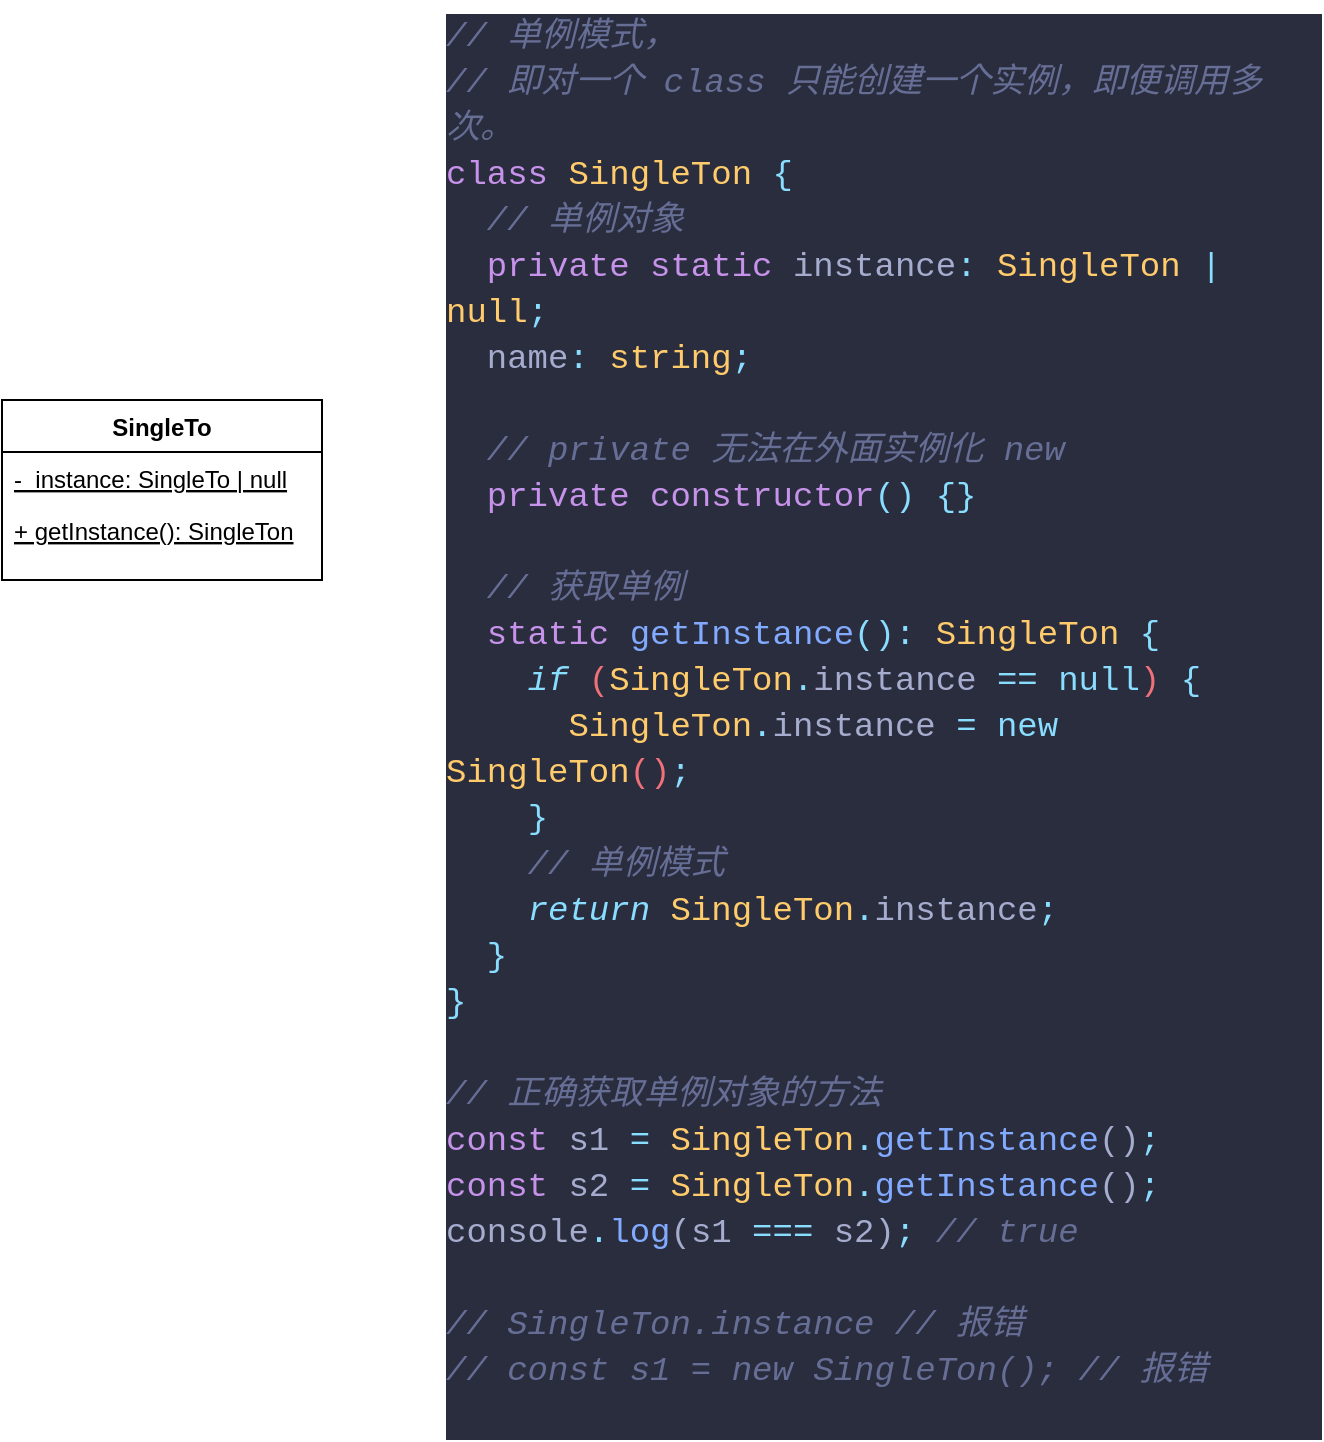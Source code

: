 <mxfile version="20.6.0" type="github">
  <diagram id="C5RBs43oDa-KdzZeNtuy" name="Page-1">
    <mxGraphModel dx="1422" dy="754" grid="1" gridSize="10" guides="1" tooltips="1" connect="1" arrows="1" fold="1" page="1" pageScale="1" pageWidth="827" pageHeight="1169" math="0" shadow="0">
      <root>
        <mxCell id="WIyWlLk6GJQsqaUBKTNV-0" />
        <mxCell id="WIyWlLk6GJQsqaUBKTNV-1" parent="WIyWlLk6GJQsqaUBKTNV-0" />
        <mxCell id="zkfFHV4jXpPFQw0GAbJ--0" value="SingleTo" style="swimlane;fontStyle=1;align=center;verticalAlign=top;childLayout=stackLayout;horizontal=1;startSize=26;horizontalStack=0;resizeParent=1;resizeLast=0;collapsible=1;marginBottom=0;rounded=0;shadow=0;strokeWidth=1;" parent="WIyWlLk6GJQsqaUBKTNV-1" vertex="1">
          <mxGeometry x="430" y="270" width="160" height="90" as="geometry">
            <mxRectangle x="230" y="140" width="160" height="26" as="alternateBounds" />
          </mxGeometry>
        </mxCell>
        <mxCell id="zkfFHV4jXpPFQw0GAbJ--1" value="-  instance: SingleTo | null" style="text;align=left;verticalAlign=top;spacingLeft=4;spacingRight=4;overflow=hidden;rotatable=0;points=[[0,0.5],[1,0.5]];portConstraint=eastwest;fontStyle=4" parent="zkfFHV4jXpPFQw0GAbJ--0" vertex="1">
          <mxGeometry y="26" width="160" height="26" as="geometry" />
        </mxCell>
        <mxCell id="zkfFHV4jXpPFQw0GAbJ--2" value="+ getInstance(): SingleTon" style="text;align=left;verticalAlign=top;spacingLeft=4;spacingRight=4;overflow=hidden;rotatable=0;points=[[0,0.5],[1,0.5]];portConstraint=eastwest;rounded=0;shadow=0;html=0;fontStyle=4" parent="zkfFHV4jXpPFQw0GAbJ--0" vertex="1">
          <mxGeometry y="52" width="160" height="26" as="geometry" />
        </mxCell>
        <mxCell id="V5HsmbXFk9gRu1Bdj2jP-0" value="&lt;div style=&quot;color: rgb(166, 172, 205); background-color: rgb(41, 45, 62); font-family: Consolas, &amp;quot;Courier New&amp;quot;, monospace; font-weight: normal; font-size: 17px; line-height: 23px;&quot;&gt;&lt;div&gt;&lt;span style=&quot;color: #676e95;font-style: italic;&quot;&gt;// 单例模式，&lt;/span&gt;&lt;/div&gt;&lt;div&gt;&lt;span style=&quot;color: #676e95;font-style: italic;&quot;&gt;// 即对一个 class 只能创建一个实例，即便调用多次。&lt;/span&gt;&lt;/div&gt;&lt;div&gt;&lt;span style=&quot;color: #c792ea;&quot;&gt;class&lt;/span&gt;&lt;span style=&quot;color: #a6accd;&quot;&gt; &lt;/span&gt;&lt;span style=&quot;color: #ffcb6b;&quot;&gt;SingleTon&lt;/span&gt;&lt;span style=&quot;color: #a6accd;&quot;&gt; &lt;/span&gt;&lt;span style=&quot;color: #89ddff;&quot;&gt;{&lt;/span&gt;&lt;/div&gt;&lt;div&gt;&lt;span style=&quot;color: #89ddff;&quot;&gt;&amp;nbsp; &lt;/span&gt;&lt;span style=&quot;color: #676e95;font-style: italic;&quot;&gt;// 单例对象&lt;/span&gt;&lt;/div&gt;&lt;div&gt;&lt;span style=&quot;color: #a6accd;&quot;&gt;&amp;nbsp; &lt;/span&gt;&lt;span style=&quot;color: #c792ea;&quot;&gt;private&lt;/span&gt;&lt;span style=&quot;color: #a6accd;&quot;&gt; &lt;/span&gt;&lt;span style=&quot;color: #c792ea;&quot;&gt;static&lt;/span&gt;&lt;span style=&quot;color: #a6accd;&quot;&gt; &lt;/span&gt;&lt;span style=&quot;color: #a6accd;&quot;&gt;instance&lt;/span&gt;&lt;span style=&quot;color: #89ddff;&quot;&gt;:&lt;/span&gt;&lt;span style=&quot;color: #a6accd;&quot;&gt; &lt;/span&gt;&lt;span style=&quot;color: #ffcb6b;&quot;&gt;SingleTon&lt;/span&gt;&lt;span style=&quot;color: #a6accd;&quot;&gt; &lt;/span&gt;&lt;span style=&quot;color: #89ddff;&quot;&gt;|&lt;/span&gt;&lt;span style=&quot;color: #a6accd;&quot;&gt; &lt;/span&gt;&lt;span style=&quot;color: #ffcb6b;&quot;&gt;null&lt;/span&gt;&lt;span style=&quot;color: #89ddff;&quot;&gt;;&lt;/span&gt;&lt;/div&gt;&lt;div&gt;&lt;span style=&quot;color: #a6accd;&quot;&gt;&amp;nbsp; &lt;/span&gt;&lt;span style=&quot;color: #a6accd;&quot;&gt;name&lt;/span&gt;&lt;span style=&quot;color: #89ddff;&quot;&gt;:&lt;/span&gt;&lt;span style=&quot;color: #a6accd;&quot;&gt; &lt;/span&gt;&lt;span style=&quot;color: #ffcb6b;&quot;&gt;string&lt;/span&gt;&lt;span style=&quot;color: #89ddff;&quot;&gt;;&lt;/span&gt;&lt;/div&gt;&lt;br&gt;&lt;div&gt;&lt;span style=&quot;color: #89ddff;&quot;&gt;&amp;nbsp; &lt;/span&gt;&lt;span style=&quot;color: #676e95;font-style: italic;&quot;&gt;// private 无法在外面实例化 new&lt;/span&gt;&lt;/div&gt;&lt;div&gt;&lt;span style=&quot;color: #a6accd;&quot;&gt;&amp;nbsp; &lt;/span&gt;&lt;span style=&quot;color: #c792ea;&quot;&gt;private&lt;/span&gt;&lt;span style=&quot;color: #a6accd;&quot;&gt; &lt;/span&gt;&lt;span style=&quot;color: #c792ea;&quot;&gt;constructor&lt;/span&gt;&lt;span style=&quot;color: #89ddff;&quot;&gt;()&lt;/span&gt;&lt;span style=&quot;color: #a6accd;&quot;&gt; &lt;/span&gt;&lt;span style=&quot;color: #89ddff;&quot;&gt;{}&lt;/span&gt;&lt;/div&gt;&lt;br&gt;&lt;div&gt;&lt;span style=&quot;color: #89ddff;&quot;&gt;&amp;nbsp; &lt;/span&gt;&lt;span style=&quot;color: #676e95;font-style: italic;&quot;&gt;// 获取单例&lt;/span&gt;&lt;/div&gt;&lt;div&gt;&lt;span style=&quot;color: #a6accd;&quot;&gt;&amp;nbsp; &lt;/span&gt;&lt;span style=&quot;color: #c792ea;&quot;&gt;static&lt;/span&gt;&lt;span style=&quot;color: #a6accd;&quot;&gt; &lt;/span&gt;&lt;span style=&quot;color: #82aaff;&quot;&gt;getInstance&lt;/span&gt;&lt;span style=&quot;color: #89ddff;&quot;&gt;():&lt;/span&gt;&lt;span style=&quot;color: #a6accd;&quot;&gt; &lt;/span&gt;&lt;span style=&quot;color: #ffcb6b;&quot;&gt;SingleTon&lt;/span&gt;&lt;span style=&quot;color: #a6accd;&quot;&gt; &lt;/span&gt;&lt;span style=&quot;color: #89ddff;&quot;&gt;{&lt;/span&gt;&lt;/div&gt;&lt;div&gt;&lt;span style=&quot;color: #f07178;&quot;&gt;&amp;nbsp; &amp;nbsp; &lt;/span&gt;&lt;span style=&quot;color: #89ddff;font-style: italic;&quot;&gt;if&lt;/span&gt;&lt;span style=&quot;color: #f07178;&quot;&gt; (&lt;/span&gt;&lt;span style=&quot;color: #ffcb6b;&quot;&gt;SingleTon&lt;/span&gt;&lt;span style=&quot;color: #89ddff;&quot;&gt;.&lt;/span&gt;&lt;span style=&quot;color: #a6accd;&quot;&gt;instance&lt;/span&gt;&lt;span style=&quot;color: #f07178;&quot;&gt; &lt;/span&gt;&lt;span style=&quot;color: #89ddff;&quot;&gt;==&lt;/span&gt;&lt;span style=&quot;color: #f07178;&quot;&gt; &lt;/span&gt;&lt;span style=&quot;color: #89ddff;&quot;&gt;null&lt;/span&gt;&lt;span style=&quot;color: #f07178;&quot;&gt;) &lt;/span&gt;&lt;span style=&quot;color: #89ddff;&quot;&gt;{&lt;/span&gt;&lt;/div&gt;&lt;div&gt;&lt;span style=&quot;color: #f07178;&quot;&gt;&amp;nbsp; &amp;nbsp; &amp;nbsp; &lt;/span&gt;&lt;span style=&quot;color: #ffcb6b;&quot;&gt;SingleTon&lt;/span&gt;&lt;span style=&quot;color: #89ddff;&quot;&gt;.&lt;/span&gt;&lt;span style=&quot;color: #a6accd;&quot;&gt;instance&lt;/span&gt;&lt;span style=&quot;color: #f07178;&quot;&gt; &lt;/span&gt;&lt;span style=&quot;color: #89ddff;&quot;&gt;=&lt;/span&gt;&lt;span style=&quot;color: #f07178;&quot;&gt; &lt;/span&gt;&lt;span style=&quot;color: #89ddff;&quot;&gt;new&lt;/span&gt;&lt;span style=&quot;color: #f07178;&quot;&gt; &lt;/span&gt;&lt;span style=&quot;color: #ffcb6b;&quot;&gt;SingleTon&lt;/span&gt;&lt;span style=&quot;color: #f07178;&quot;&gt;()&lt;/span&gt;&lt;span style=&quot;color: #89ddff;&quot;&gt;;&lt;/span&gt;&lt;/div&gt;&lt;div&gt;&lt;span style=&quot;color: #f07178;&quot;&gt;&amp;nbsp; &amp;nbsp; &lt;/span&gt;&lt;span style=&quot;color: #89ddff;&quot;&gt;}&lt;/span&gt;&lt;/div&gt;&lt;div&gt;&lt;span style=&quot;color: #89ddff;&quot;&gt;&amp;nbsp; &amp;nbsp; &lt;/span&gt;&lt;span style=&quot;color: #676e95;font-style: italic;&quot;&gt;// 单例模式&lt;/span&gt;&lt;/div&gt;&lt;div&gt;&lt;span style=&quot;color: #f07178;&quot;&gt;&amp;nbsp; &amp;nbsp; &lt;/span&gt;&lt;span style=&quot;color: #89ddff;font-style: italic;&quot;&gt;return&lt;/span&gt;&lt;span style=&quot;color: #f07178;&quot;&gt; &lt;/span&gt;&lt;span style=&quot;color: #ffcb6b;&quot;&gt;SingleTon&lt;/span&gt;&lt;span style=&quot;color: #89ddff;&quot;&gt;.&lt;/span&gt;&lt;span style=&quot;color: #a6accd;&quot;&gt;instance&lt;/span&gt;&lt;span style=&quot;color: #89ddff;&quot;&gt;;&lt;/span&gt;&lt;/div&gt;&lt;div&gt;&lt;span style=&quot;color: #f07178;&quot;&gt;&amp;nbsp; &lt;/span&gt;&lt;span style=&quot;color: #89ddff;&quot;&gt;}&lt;/span&gt;&lt;/div&gt;&lt;div&gt;&lt;span style=&quot;color: #89ddff;&quot;&gt;}&lt;/span&gt;&lt;/div&gt;&lt;div&gt;&lt;span style=&quot;color: #89ddff;&quot;&gt;&lt;br&gt;&lt;/span&gt;&lt;/div&gt;&lt;span style=&quot;color: rgb(103, 110, 149); font-style: italic;&quot;&gt;// 正确获取单例对象的方法&lt;/span&gt;&lt;br&gt;&lt;div&gt;&lt;span style=&quot;color: #c792ea;&quot;&gt;const&lt;/span&gt;&lt;span style=&quot;color: #a6accd;&quot;&gt; &lt;/span&gt;&lt;span style=&quot;color: #a6accd;&quot;&gt;s1&lt;/span&gt;&lt;span style=&quot;color: #a6accd;&quot;&gt; &lt;/span&gt;&lt;span style=&quot;color: #89ddff;&quot;&gt;=&lt;/span&gt;&lt;span style=&quot;color: #a6accd;&quot;&gt; &lt;/span&gt;&lt;span style=&quot;color: #ffcb6b;&quot;&gt;SingleTon&lt;/span&gt;&lt;span style=&quot;color: #89ddff;&quot;&gt;.&lt;/span&gt;&lt;span style=&quot;color: #82aaff;&quot;&gt;getInstance&lt;/span&gt;&lt;span style=&quot;color: #a6accd;&quot;&gt;()&lt;/span&gt;&lt;span style=&quot;color: #89ddff;&quot;&gt;;&lt;/span&gt;&lt;span style=&quot;color: #a6accd;&quot;&gt;&amp;nbsp;&lt;/span&gt;&lt;/div&gt;&lt;div&gt;&lt;span style=&quot;color: #c792ea;&quot;&gt;const&lt;/span&gt;&lt;span style=&quot;color: #a6accd;&quot;&gt; &lt;/span&gt;&lt;span style=&quot;color: #a6accd;&quot;&gt;s2&lt;/span&gt;&lt;span style=&quot;color: #a6accd;&quot;&gt; &lt;/span&gt;&lt;span style=&quot;color: #89ddff;&quot;&gt;=&lt;/span&gt;&lt;span style=&quot;color: #a6accd;&quot;&gt; &lt;/span&gt;&lt;span style=&quot;color: #ffcb6b;&quot;&gt;SingleTon&lt;/span&gt;&lt;span style=&quot;color: #89ddff;&quot;&gt;.&lt;/span&gt;&lt;span style=&quot;color: #82aaff;&quot;&gt;getInstance&lt;/span&gt;&lt;span style=&quot;color: #a6accd;&quot;&gt;()&lt;/span&gt;&lt;span style=&quot;color: #89ddff;&quot;&gt;;&lt;/span&gt;&lt;/div&gt;&lt;div&gt;&lt;span style=&quot;color: #a6accd;&quot;&gt;console&lt;/span&gt;&lt;span style=&quot;color: #89ddff;&quot;&gt;.&lt;/span&gt;&lt;span style=&quot;color: #82aaff;&quot;&gt;log&lt;/span&gt;&lt;span style=&quot;color: #a6accd;&quot;&gt;(&lt;/span&gt;&lt;span style=&quot;color: #a6accd;&quot;&gt;s1&lt;/span&gt;&lt;span style=&quot;color: #a6accd;&quot;&gt; &lt;/span&gt;&lt;span style=&quot;color: #89ddff;&quot;&gt;===&lt;/span&gt;&lt;span style=&quot;color: #a6accd;&quot;&gt; &lt;/span&gt;&lt;span style=&quot;color: #a6accd;&quot;&gt;s2&lt;/span&gt;&lt;span style=&quot;color: #a6accd;&quot;&gt;)&lt;/span&gt;&lt;span style=&quot;color: #89ddff;&quot;&gt;;&lt;/span&gt;&lt;span style=&quot;color: #a6accd;&quot;&gt; &lt;/span&gt;&lt;span style=&quot;color: #676e95;font-style: italic;&quot;&gt;// true&lt;/span&gt;&lt;/div&gt;&lt;br&gt;&lt;div&gt;&lt;span style=&quot;color: #676e95;font-style: italic;&quot;&gt;// SingleTon.instance // 报错&lt;/span&gt;&lt;/div&gt;&lt;div&gt;&lt;span style=&quot;color: #676e95;font-style: italic;&quot;&gt;// const s1 = new SingleTon(); // 报错&lt;/span&gt;&lt;/div&gt;&lt;br&gt;&lt;/div&gt;" style="text;whiteSpace=wrap;html=1;" vertex="1" parent="WIyWlLk6GJQsqaUBKTNV-1">
          <mxGeometry x="650" y="70" width="440" height="650" as="geometry" />
        </mxCell>
      </root>
    </mxGraphModel>
  </diagram>
</mxfile>

